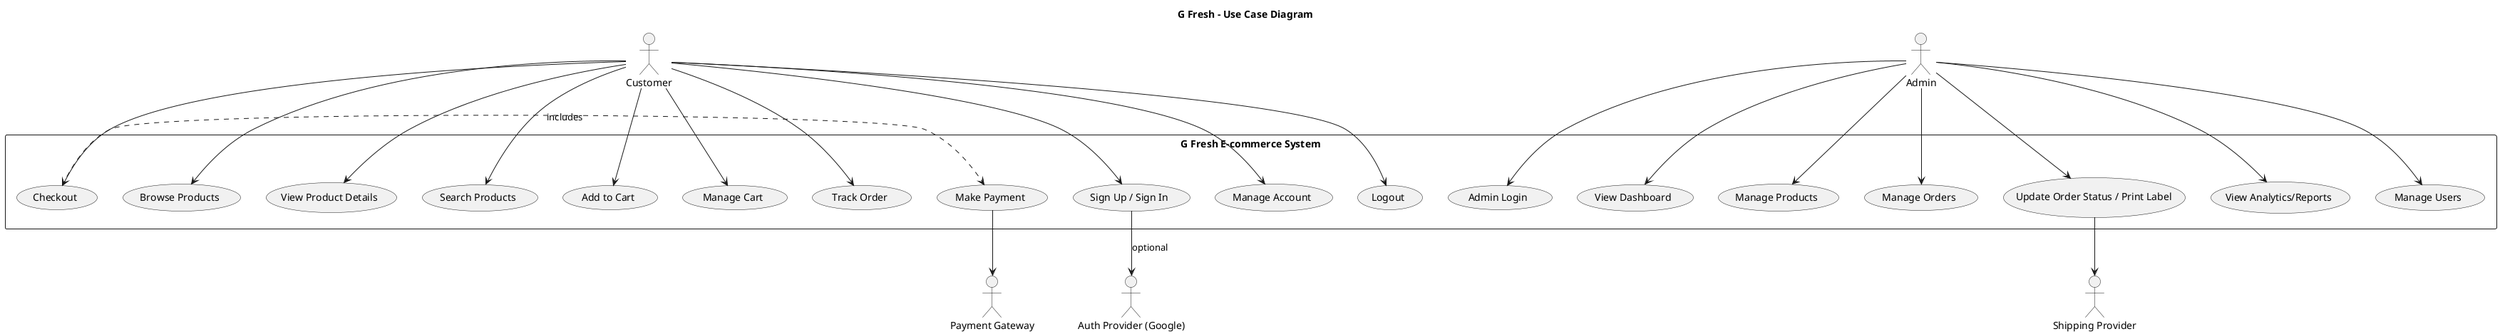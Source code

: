 @startuml
title G Fresh - Use Case Diagram

actor Customer as C
actor Admin as A
actor "Payment Gateway" as PG
actor "Shipping Provider" as SP
actor "Auth Provider (Google)" as GP

rectangle "G Fresh E-commerce System" {
  usecase "Browse Products" as UC_Browse
  usecase "View Product Details" as UC_View
  usecase "Search Products" as UC_Search
  usecase "Add to Cart" as UC_AddCart
  usecase "Manage Cart" as UC_ManageCart
  usecase "Checkout" as UC_Checkout
  usecase "Make Payment" as UC_Payment
  usecase "Track Order" as UC_Track
  usecase "Sign Up / Sign In" as UC_Login
  usecase "Manage Account" as UC_Account
  usecase "Logout" as UC_Logout

  usecase "Admin Login" as UA_Login
  usecase "View Dashboard" as UA_Dashboard
  usecase "Manage Products" as UA_Products
  usecase "Manage Orders" as UA_Orders
  usecase "Update Order Status / Print Label" as UA_UpdateOrder
  usecase "View Analytics/Reports" as UA_Analytics
  usecase "Manage Users" as UA_Users
}

C --> UC_Browse
C --> UC_View
C --> UC_Search
C --> UC_AddCart
C --> UC_ManageCart
C --> UC_Checkout
C --> UC_Track
C --> UC_Login
C --> UC_Account
C --> UC_Logout

A --> UA_Login
A --> UA_Dashboard
A --> UA_Products
A --> UA_Orders
A --> UA_UpdateOrder
A --> UA_Analytics
A --> UA_Users

UC_Checkout .> UC_Payment : «includes»
UC_Login --> GP : «optional»
UA_UpdateOrder --> SP
UC_Payment --> PG
@enduml
